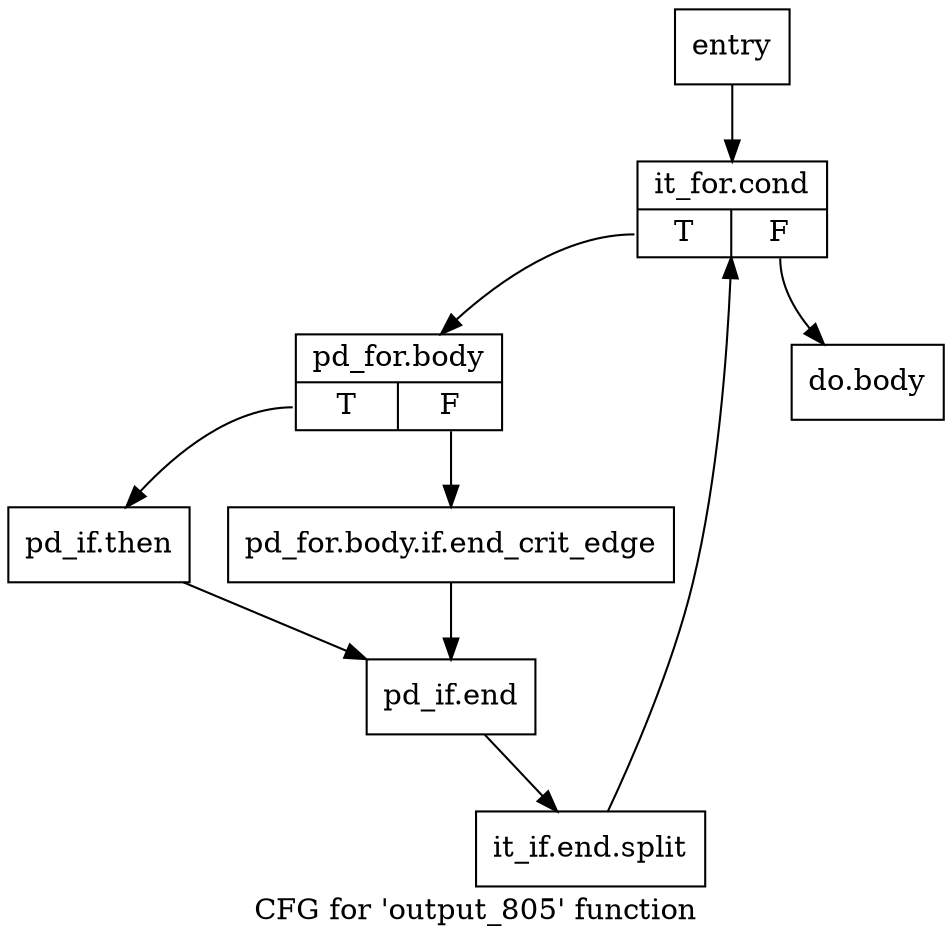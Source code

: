 digraph "CFG for 'output_805' function" {
	label="CFG for 'output_805' function";

	Node0x66f42d0 [shape=record,label="{entry}"];
	Node0x66f42d0 -> Node0x66f4320;
	Node0x66f4320 [shape=record,label="{it_for.cond|{<s0>T|<s1>F}}"];
	Node0x66f4320:s0 -> Node0x66f4370;
	Node0x66f4320:s1 -> Node0x66f44b0;
	Node0x66f4370 [shape=record,label="{pd_for.body|{<s0>T|<s1>F}}"];
	Node0x66f4370:s0 -> Node0x66f4410;
	Node0x66f4370:s1 -> Node0x66f43c0;
	Node0x66f43c0 [shape=record,label="{pd_for.body.if.end_crit_edge}"];
	Node0x66f43c0 -> Node0x66f4460;
	Node0x66f4410 [shape=record,label="{pd_if.then}"];
	Node0x66f4410 -> Node0x66f4460;
	Node0x66f4460 [shape=record,label="{pd_if.end}"];
	Node0x66f4460 -> Node0xe3cb4f0;
	Node0xe3cb4f0 [shape=record,label="{it_if.end.split}"];
	Node0xe3cb4f0 -> Node0x66f4320;
	Node0x66f44b0 [shape=record,label="{do.body}"];
}
